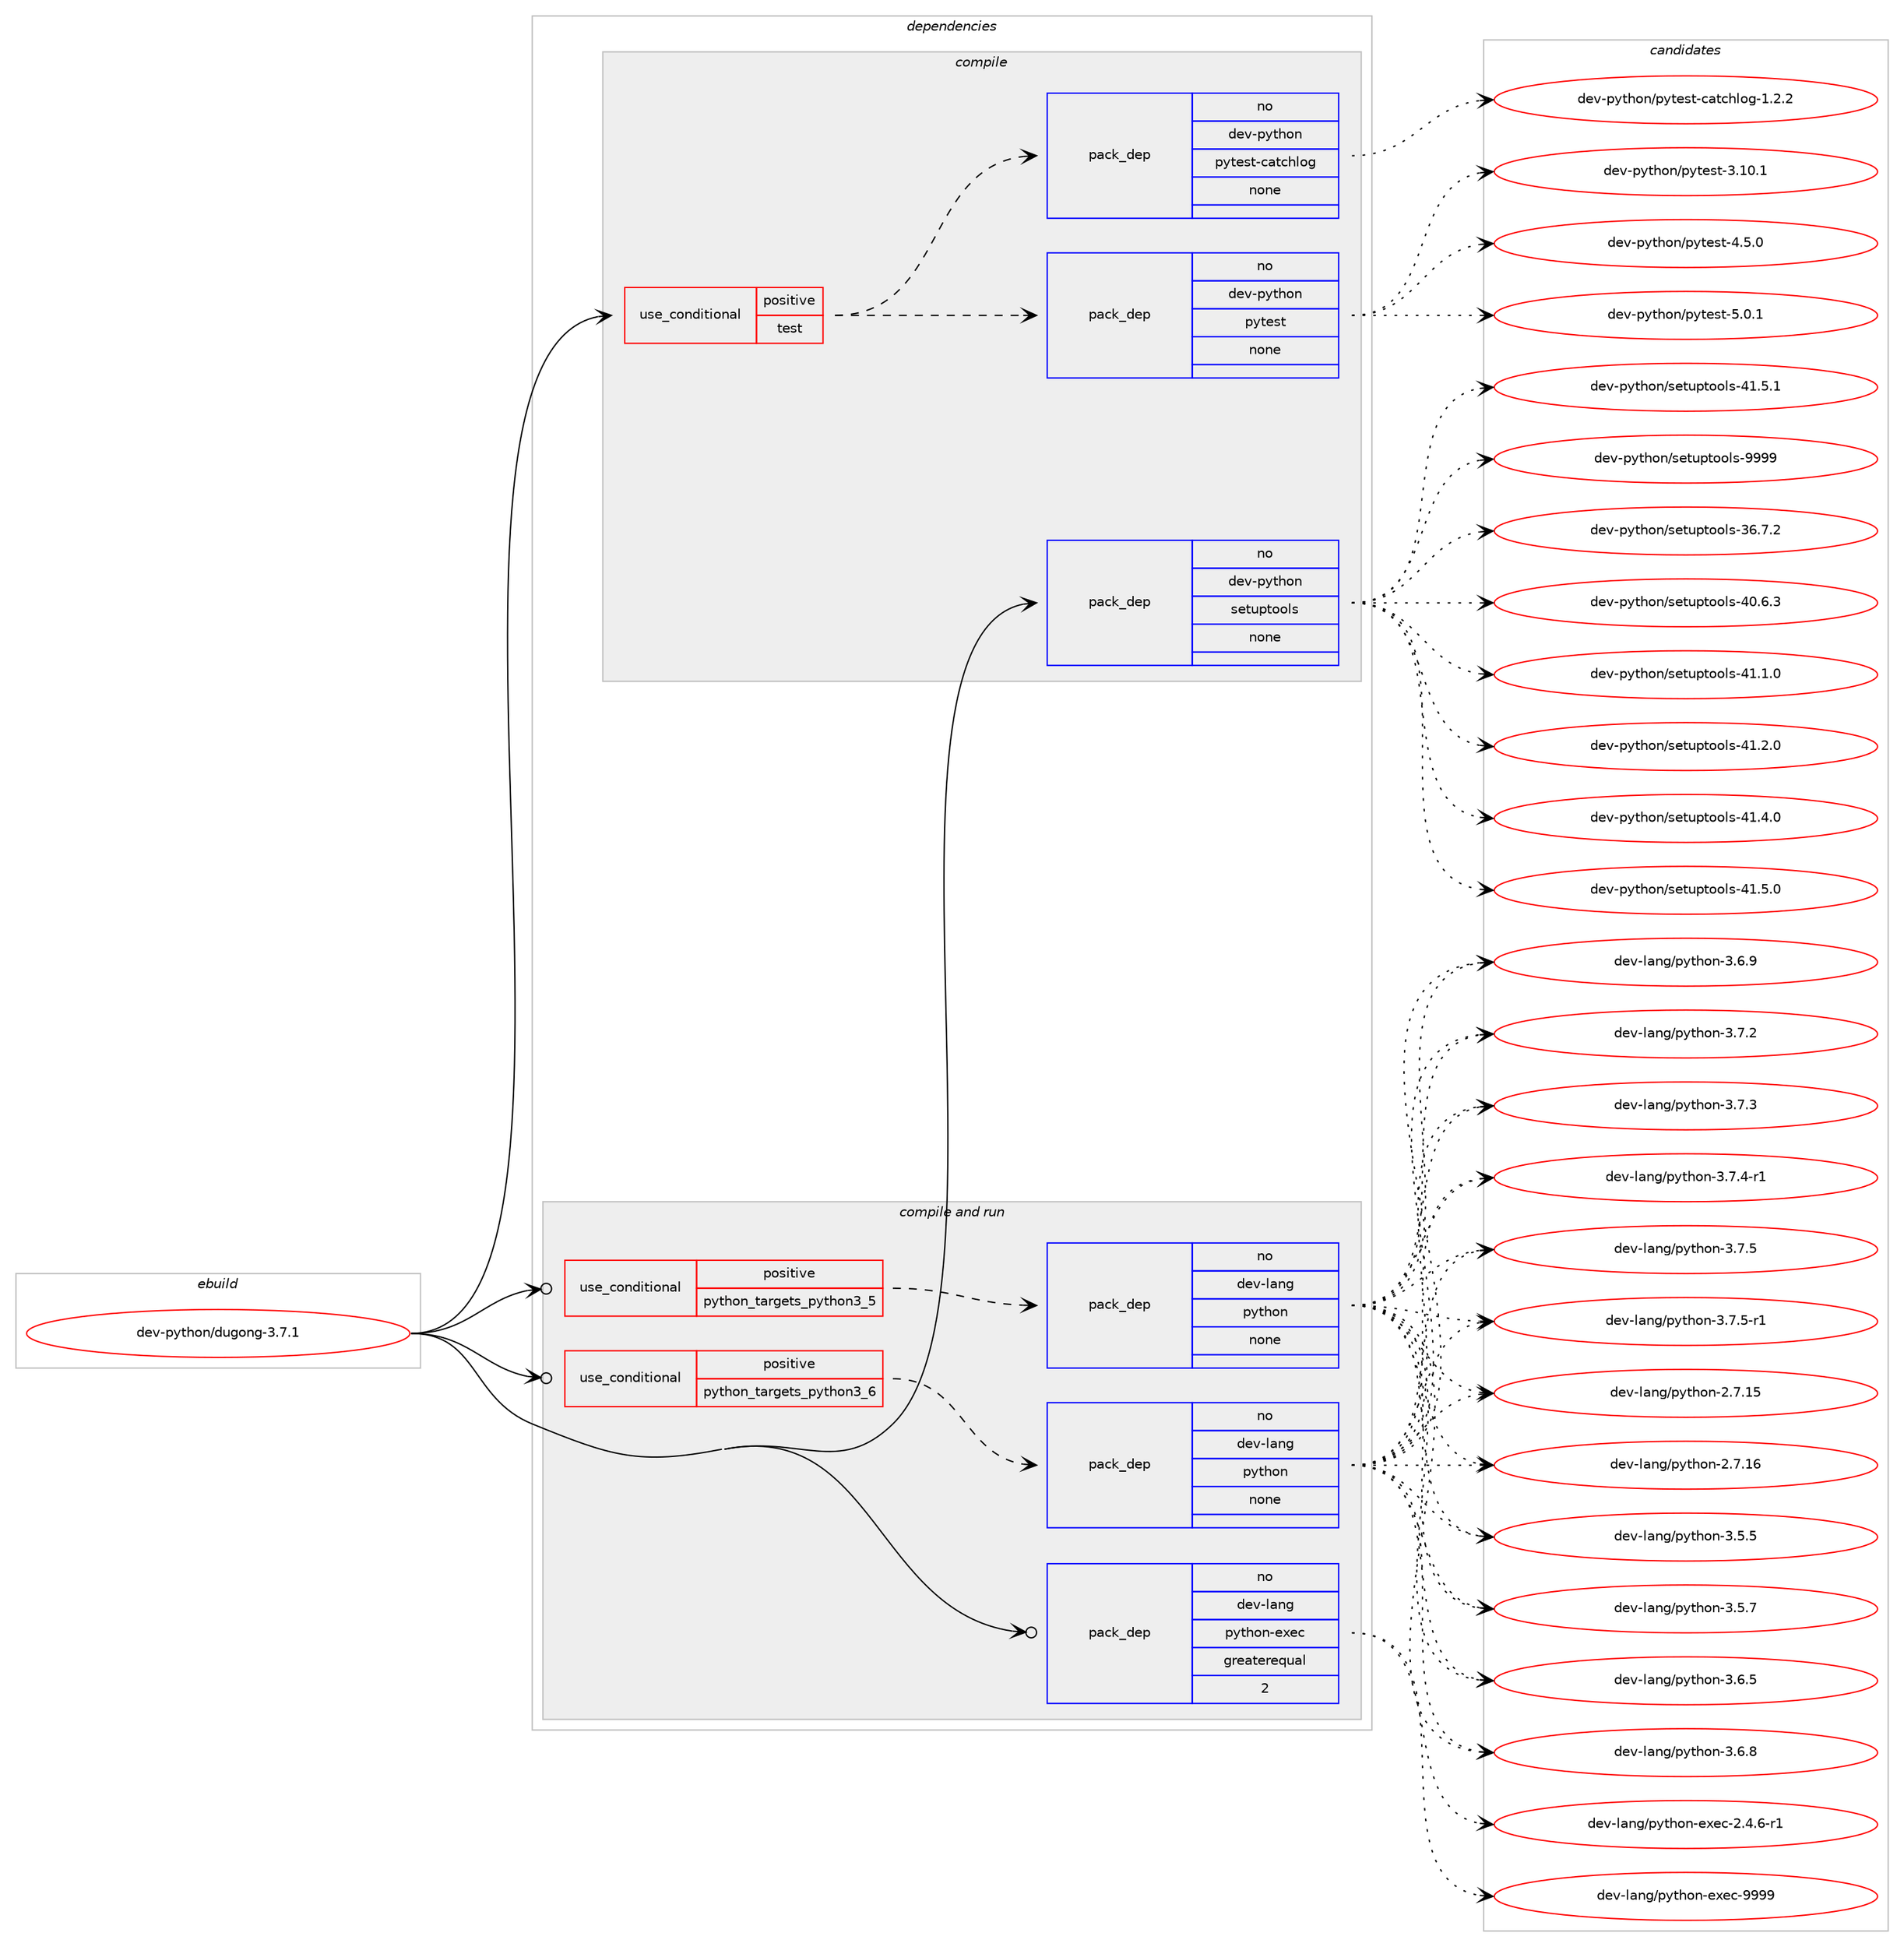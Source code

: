 digraph prolog {

# *************
# Graph options
# *************

newrank=true;
concentrate=true;
compound=true;
graph [rankdir=LR,fontname=Helvetica,fontsize=10,ranksep=1.5];#, ranksep=2.5, nodesep=0.2];
edge  [arrowhead=vee];
node  [fontname=Helvetica,fontsize=10];

# **********
# The ebuild
# **********

subgraph cluster_leftcol {
color=gray;
rank=same;
label=<<i>ebuild</i>>;
id [label="dev-python/dugong-3.7.1", color=red, width=4, href="../dev-python/dugong-3.7.1.svg"];
}

# ****************
# The dependencies
# ****************

subgraph cluster_midcol {
color=gray;
label=<<i>dependencies</i>>;
subgraph cluster_compile {
fillcolor="#eeeeee";
style=filled;
label=<<i>compile</i>>;
subgraph cond138860 {
dependency602918 [label=<<TABLE BORDER="0" CELLBORDER="1" CELLSPACING="0" CELLPADDING="4"><TR><TD ROWSPAN="3" CELLPADDING="10">use_conditional</TD></TR><TR><TD>positive</TD></TR><TR><TD>test</TD></TR></TABLE>>, shape=none, color=red];
subgraph pack452264 {
dependency602919 [label=<<TABLE BORDER="0" CELLBORDER="1" CELLSPACING="0" CELLPADDING="4" WIDTH="220"><TR><TD ROWSPAN="6" CELLPADDING="30">pack_dep</TD></TR><TR><TD WIDTH="110">no</TD></TR><TR><TD>dev-python</TD></TR><TR><TD>pytest</TD></TR><TR><TD>none</TD></TR><TR><TD></TD></TR></TABLE>>, shape=none, color=blue];
}
dependency602918:e -> dependency602919:w [weight=20,style="dashed",arrowhead="vee"];
subgraph pack452265 {
dependency602920 [label=<<TABLE BORDER="0" CELLBORDER="1" CELLSPACING="0" CELLPADDING="4" WIDTH="220"><TR><TD ROWSPAN="6" CELLPADDING="30">pack_dep</TD></TR><TR><TD WIDTH="110">no</TD></TR><TR><TD>dev-python</TD></TR><TR><TD>pytest-catchlog</TD></TR><TR><TD>none</TD></TR><TR><TD></TD></TR></TABLE>>, shape=none, color=blue];
}
dependency602918:e -> dependency602920:w [weight=20,style="dashed",arrowhead="vee"];
}
id:e -> dependency602918:w [weight=20,style="solid",arrowhead="vee"];
subgraph pack452266 {
dependency602921 [label=<<TABLE BORDER="0" CELLBORDER="1" CELLSPACING="0" CELLPADDING="4" WIDTH="220"><TR><TD ROWSPAN="6" CELLPADDING="30">pack_dep</TD></TR><TR><TD WIDTH="110">no</TD></TR><TR><TD>dev-python</TD></TR><TR><TD>setuptools</TD></TR><TR><TD>none</TD></TR><TR><TD></TD></TR></TABLE>>, shape=none, color=blue];
}
id:e -> dependency602921:w [weight=20,style="solid",arrowhead="vee"];
}
subgraph cluster_compileandrun {
fillcolor="#eeeeee";
style=filled;
label=<<i>compile and run</i>>;
subgraph cond138861 {
dependency602922 [label=<<TABLE BORDER="0" CELLBORDER="1" CELLSPACING="0" CELLPADDING="4"><TR><TD ROWSPAN="3" CELLPADDING="10">use_conditional</TD></TR><TR><TD>positive</TD></TR><TR><TD>python_targets_python3_5</TD></TR></TABLE>>, shape=none, color=red];
subgraph pack452267 {
dependency602923 [label=<<TABLE BORDER="0" CELLBORDER="1" CELLSPACING="0" CELLPADDING="4" WIDTH="220"><TR><TD ROWSPAN="6" CELLPADDING="30">pack_dep</TD></TR><TR><TD WIDTH="110">no</TD></TR><TR><TD>dev-lang</TD></TR><TR><TD>python</TD></TR><TR><TD>none</TD></TR><TR><TD></TD></TR></TABLE>>, shape=none, color=blue];
}
dependency602922:e -> dependency602923:w [weight=20,style="dashed",arrowhead="vee"];
}
id:e -> dependency602922:w [weight=20,style="solid",arrowhead="odotvee"];
subgraph cond138862 {
dependency602924 [label=<<TABLE BORDER="0" CELLBORDER="1" CELLSPACING="0" CELLPADDING="4"><TR><TD ROWSPAN="3" CELLPADDING="10">use_conditional</TD></TR><TR><TD>positive</TD></TR><TR><TD>python_targets_python3_6</TD></TR></TABLE>>, shape=none, color=red];
subgraph pack452268 {
dependency602925 [label=<<TABLE BORDER="0" CELLBORDER="1" CELLSPACING="0" CELLPADDING="4" WIDTH="220"><TR><TD ROWSPAN="6" CELLPADDING="30">pack_dep</TD></TR><TR><TD WIDTH="110">no</TD></TR><TR><TD>dev-lang</TD></TR><TR><TD>python</TD></TR><TR><TD>none</TD></TR><TR><TD></TD></TR></TABLE>>, shape=none, color=blue];
}
dependency602924:e -> dependency602925:w [weight=20,style="dashed",arrowhead="vee"];
}
id:e -> dependency602924:w [weight=20,style="solid",arrowhead="odotvee"];
subgraph pack452269 {
dependency602926 [label=<<TABLE BORDER="0" CELLBORDER="1" CELLSPACING="0" CELLPADDING="4" WIDTH="220"><TR><TD ROWSPAN="6" CELLPADDING="30">pack_dep</TD></TR><TR><TD WIDTH="110">no</TD></TR><TR><TD>dev-lang</TD></TR><TR><TD>python-exec</TD></TR><TR><TD>greaterequal</TD></TR><TR><TD>2</TD></TR></TABLE>>, shape=none, color=blue];
}
id:e -> dependency602926:w [weight=20,style="solid",arrowhead="odotvee"];
}
subgraph cluster_run {
fillcolor="#eeeeee";
style=filled;
label=<<i>run</i>>;
}
}

# **************
# The candidates
# **************

subgraph cluster_choices {
rank=same;
color=gray;
label=<<i>candidates</i>>;

subgraph choice452264 {
color=black;
nodesep=1;
choice100101118451121211161041111104711212111610111511645514649484649 [label="dev-python/pytest-3.10.1", color=red, width=4,href="../dev-python/pytest-3.10.1.svg"];
choice1001011184511212111610411111047112121116101115116455246534648 [label="dev-python/pytest-4.5.0", color=red, width=4,href="../dev-python/pytest-4.5.0.svg"];
choice1001011184511212111610411111047112121116101115116455346484649 [label="dev-python/pytest-5.0.1", color=red, width=4,href="../dev-python/pytest-5.0.1.svg"];
dependency602919:e -> choice100101118451121211161041111104711212111610111511645514649484649:w [style=dotted,weight="100"];
dependency602919:e -> choice1001011184511212111610411111047112121116101115116455246534648:w [style=dotted,weight="100"];
dependency602919:e -> choice1001011184511212111610411111047112121116101115116455346484649:w [style=dotted,weight="100"];
}
subgraph choice452265 {
color=black;
nodesep=1;
choice100101118451121211161041111104711212111610111511645999711699104108111103454946504650 [label="dev-python/pytest-catchlog-1.2.2", color=red, width=4,href="../dev-python/pytest-catchlog-1.2.2.svg"];
dependency602920:e -> choice100101118451121211161041111104711212111610111511645999711699104108111103454946504650:w [style=dotted,weight="100"];
}
subgraph choice452266 {
color=black;
nodesep=1;
choice100101118451121211161041111104711510111611711211611111110811545515446554650 [label="dev-python/setuptools-36.7.2", color=red, width=4,href="../dev-python/setuptools-36.7.2.svg"];
choice100101118451121211161041111104711510111611711211611111110811545524846544651 [label="dev-python/setuptools-40.6.3", color=red, width=4,href="../dev-python/setuptools-40.6.3.svg"];
choice100101118451121211161041111104711510111611711211611111110811545524946494648 [label="dev-python/setuptools-41.1.0", color=red, width=4,href="../dev-python/setuptools-41.1.0.svg"];
choice100101118451121211161041111104711510111611711211611111110811545524946504648 [label="dev-python/setuptools-41.2.0", color=red, width=4,href="../dev-python/setuptools-41.2.0.svg"];
choice100101118451121211161041111104711510111611711211611111110811545524946524648 [label="dev-python/setuptools-41.4.0", color=red, width=4,href="../dev-python/setuptools-41.4.0.svg"];
choice100101118451121211161041111104711510111611711211611111110811545524946534648 [label="dev-python/setuptools-41.5.0", color=red, width=4,href="../dev-python/setuptools-41.5.0.svg"];
choice100101118451121211161041111104711510111611711211611111110811545524946534649 [label="dev-python/setuptools-41.5.1", color=red, width=4,href="../dev-python/setuptools-41.5.1.svg"];
choice10010111845112121116104111110471151011161171121161111111081154557575757 [label="dev-python/setuptools-9999", color=red, width=4,href="../dev-python/setuptools-9999.svg"];
dependency602921:e -> choice100101118451121211161041111104711510111611711211611111110811545515446554650:w [style=dotted,weight="100"];
dependency602921:e -> choice100101118451121211161041111104711510111611711211611111110811545524846544651:w [style=dotted,weight="100"];
dependency602921:e -> choice100101118451121211161041111104711510111611711211611111110811545524946494648:w [style=dotted,weight="100"];
dependency602921:e -> choice100101118451121211161041111104711510111611711211611111110811545524946504648:w [style=dotted,weight="100"];
dependency602921:e -> choice100101118451121211161041111104711510111611711211611111110811545524946524648:w [style=dotted,weight="100"];
dependency602921:e -> choice100101118451121211161041111104711510111611711211611111110811545524946534648:w [style=dotted,weight="100"];
dependency602921:e -> choice100101118451121211161041111104711510111611711211611111110811545524946534649:w [style=dotted,weight="100"];
dependency602921:e -> choice10010111845112121116104111110471151011161171121161111111081154557575757:w [style=dotted,weight="100"];
}
subgraph choice452267 {
color=black;
nodesep=1;
choice10010111845108971101034711212111610411111045504655464953 [label="dev-lang/python-2.7.15", color=red, width=4,href="../dev-lang/python-2.7.15.svg"];
choice10010111845108971101034711212111610411111045504655464954 [label="dev-lang/python-2.7.16", color=red, width=4,href="../dev-lang/python-2.7.16.svg"];
choice100101118451089711010347112121116104111110455146534653 [label="dev-lang/python-3.5.5", color=red, width=4,href="../dev-lang/python-3.5.5.svg"];
choice100101118451089711010347112121116104111110455146534655 [label="dev-lang/python-3.5.7", color=red, width=4,href="../dev-lang/python-3.5.7.svg"];
choice100101118451089711010347112121116104111110455146544653 [label="dev-lang/python-3.6.5", color=red, width=4,href="../dev-lang/python-3.6.5.svg"];
choice100101118451089711010347112121116104111110455146544656 [label="dev-lang/python-3.6.8", color=red, width=4,href="../dev-lang/python-3.6.8.svg"];
choice100101118451089711010347112121116104111110455146544657 [label="dev-lang/python-3.6.9", color=red, width=4,href="../dev-lang/python-3.6.9.svg"];
choice100101118451089711010347112121116104111110455146554650 [label="dev-lang/python-3.7.2", color=red, width=4,href="../dev-lang/python-3.7.2.svg"];
choice100101118451089711010347112121116104111110455146554651 [label="dev-lang/python-3.7.3", color=red, width=4,href="../dev-lang/python-3.7.3.svg"];
choice1001011184510897110103471121211161041111104551465546524511449 [label="dev-lang/python-3.7.4-r1", color=red, width=4,href="../dev-lang/python-3.7.4-r1.svg"];
choice100101118451089711010347112121116104111110455146554653 [label="dev-lang/python-3.7.5", color=red, width=4,href="../dev-lang/python-3.7.5.svg"];
choice1001011184510897110103471121211161041111104551465546534511449 [label="dev-lang/python-3.7.5-r1", color=red, width=4,href="../dev-lang/python-3.7.5-r1.svg"];
dependency602923:e -> choice10010111845108971101034711212111610411111045504655464953:w [style=dotted,weight="100"];
dependency602923:e -> choice10010111845108971101034711212111610411111045504655464954:w [style=dotted,weight="100"];
dependency602923:e -> choice100101118451089711010347112121116104111110455146534653:w [style=dotted,weight="100"];
dependency602923:e -> choice100101118451089711010347112121116104111110455146534655:w [style=dotted,weight="100"];
dependency602923:e -> choice100101118451089711010347112121116104111110455146544653:w [style=dotted,weight="100"];
dependency602923:e -> choice100101118451089711010347112121116104111110455146544656:w [style=dotted,weight="100"];
dependency602923:e -> choice100101118451089711010347112121116104111110455146544657:w [style=dotted,weight="100"];
dependency602923:e -> choice100101118451089711010347112121116104111110455146554650:w [style=dotted,weight="100"];
dependency602923:e -> choice100101118451089711010347112121116104111110455146554651:w [style=dotted,weight="100"];
dependency602923:e -> choice1001011184510897110103471121211161041111104551465546524511449:w [style=dotted,weight="100"];
dependency602923:e -> choice100101118451089711010347112121116104111110455146554653:w [style=dotted,weight="100"];
dependency602923:e -> choice1001011184510897110103471121211161041111104551465546534511449:w [style=dotted,weight="100"];
}
subgraph choice452268 {
color=black;
nodesep=1;
choice10010111845108971101034711212111610411111045504655464953 [label="dev-lang/python-2.7.15", color=red, width=4,href="../dev-lang/python-2.7.15.svg"];
choice10010111845108971101034711212111610411111045504655464954 [label="dev-lang/python-2.7.16", color=red, width=4,href="../dev-lang/python-2.7.16.svg"];
choice100101118451089711010347112121116104111110455146534653 [label="dev-lang/python-3.5.5", color=red, width=4,href="../dev-lang/python-3.5.5.svg"];
choice100101118451089711010347112121116104111110455146534655 [label="dev-lang/python-3.5.7", color=red, width=4,href="../dev-lang/python-3.5.7.svg"];
choice100101118451089711010347112121116104111110455146544653 [label="dev-lang/python-3.6.5", color=red, width=4,href="../dev-lang/python-3.6.5.svg"];
choice100101118451089711010347112121116104111110455146544656 [label="dev-lang/python-3.6.8", color=red, width=4,href="../dev-lang/python-3.6.8.svg"];
choice100101118451089711010347112121116104111110455146544657 [label="dev-lang/python-3.6.9", color=red, width=4,href="../dev-lang/python-3.6.9.svg"];
choice100101118451089711010347112121116104111110455146554650 [label="dev-lang/python-3.7.2", color=red, width=4,href="../dev-lang/python-3.7.2.svg"];
choice100101118451089711010347112121116104111110455146554651 [label="dev-lang/python-3.7.3", color=red, width=4,href="../dev-lang/python-3.7.3.svg"];
choice1001011184510897110103471121211161041111104551465546524511449 [label="dev-lang/python-3.7.4-r1", color=red, width=4,href="../dev-lang/python-3.7.4-r1.svg"];
choice100101118451089711010347112121116104111110455146554653 [label="dev-lang/python-3.7.5", color=red, width=4,href="../dev-lang/python-3.7.5.svg"];
choice1001011184510897110103471121211161041111104551465546534511449 [label="dev-lang/python-3.7.5-r1", color=red, width=4,href="../dev-lang/python-3.7.5-r1.svg"];
dependency602925:e -> choice10010111845108971101034711212111610411111045504655464953:w [style=dotted,weight="100"];
dependency602925:e -> choice10010111845108971101034711212111610411111045504655464954:w [style=dotted,weight="100"];
dependency602925:e -> choice100101118451089711010347112121116104111110455146534653:w [style=dotted,weight="100"];
dependency602925:e -> choice100101118451089711010347112121116104111110455146534655:w [style=dotted,weight="100"];
dependency602925:e -> choice100101118451089711010347112121116104111110455146544653:w [style=dotted,weight="100"];
dependency602925:e -> choice100101118451089711010347112121116104111110455146544656:w [style=dotted,weight="100"];
dependency602925:e -> choice100101118451089711010347112121116104111110455146544657:w [style=dotted,weight="100"];
dependency602925:e -> choice100101118451089711010347112121116104111110455146554650:w [style=dotted,weight="100"];
dependency602925:e -> choice100101118451089711010347112121116104111110455146554651:w [style=dotted,weight="100"];
dependency602925:e -> choice1001011184510897110103471121211161041111104551465546524511449:w [style=dotted,weight="100"];
dependency602925:e -> choice100101118451089711010347112121116104111110455146554653:w [style=dotted,weight="100"];
dependency602925:e -> choice1001011184510897110103471121211161041111104551465546534511449:w [style=dotted,weight="100"];
}
subgraph choice452269 {
color=black;
nodesep=1;
choice10010111845108971101034711212111610411111045101120101994550465246544511449 [label="dev-lang/python-exec-2.4.6-r1", color=red, width=4,href="../dev-lang/python-exec-2.4.6-r1.svg"];
choice10010111845108971101034711212111610411111045101120101994557575757 [label="dev-lang/python-exec-9999", color=red, width=4,href="../dev-lang/python-exec-9999.svg"];
dependency602926:e -> choice10010111845108971101034711212111610411111045101120101994550465246544511449:w [style=dotted,weight="100"];
dependency602926:e -> choice10010111845108971101034711212111610411111045101120101994557575757:w [style=dotted,weight="100"];
}
}

}
